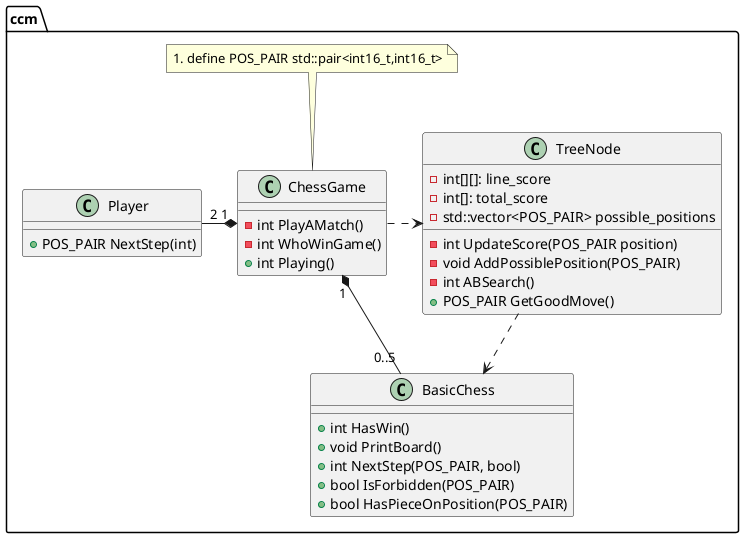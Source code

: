 @startuml
namespace ccm {


class ChessGame
class Player
class BasicChess
class TreeNode
note top of ChessGame : #define POS_PAIR std::pair<int16_t,int16_t>

ChessGame "1" *-left- "2" Player
ChessGame "1" *-- "0..5" BasicChess
ChessGame ..right> TreeNode
TreeNode ..> BasicChess

class ChessGame{
- int PlayAMatch()
- int WhoWinGame()
+ int Playing()
}

class Player{
+ POS_PAIR NextStep(int)
}

class BasicChess{
+ int HasWin()
+ void PrintBoard()
+ int NextStep(POS_PAIR, bool)
+ bool IsForbidden(POS_PAIR)
+ bool HasPieceOnPosition(POS_PAIR)
}

Class TreeNode{
- int[][]: line_score
- int[]: total_score
- std::vector<POS_PAIR> possible_positions

- int UpdateScore(POS_PAIR position)
- void AddPossiblePosition(POS_PAIR)
- int ABSearch()
+ POS_PAIR GetGoodMove()
}
}
@enduml